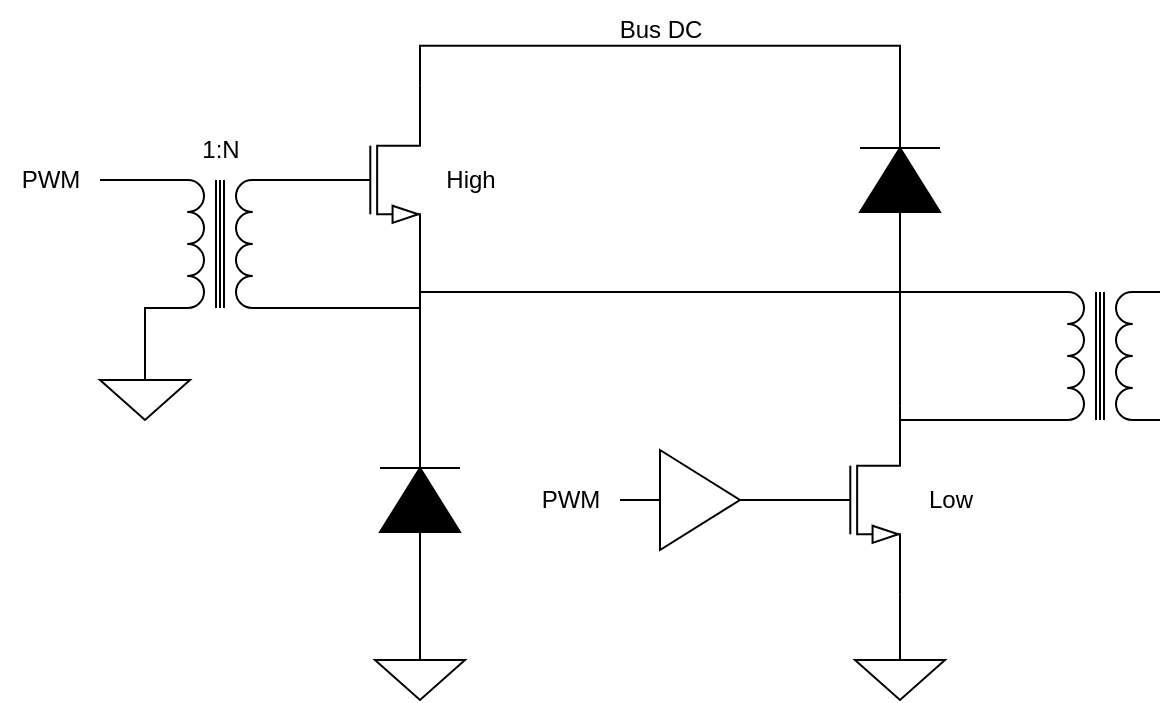 <mxfile version="20.0.4" type="device"><diagram id="5Kzk9El_u2xjRtgW0n2h" name="Page-1"><mxGraphModel dx="1422" dy="798" grid="1" gridSize="10" guides="1" tooltips="1" connect="1" arrows="1" fold="1" page="1" pageScale="1" pageWidth="827" pageHeight="1169" math="0" shadow="0"><root><mxCell id="0"/><mxCell id="1" parent="0"/><mxCell id="wRLszFz_c2FdPURNN4Ts-13" style="edgeStyle=orthogonalEdgeStyle;rounded=0;orthogonalLoop=1;jettySize=auto;html=1;exitX=1;exitY=1;exitDx=0;exitDy=0;exitPerimeter=0;entryX=0.5;entryY=0;entryDx=0;entryDy=0;entryPerimeter=0;endArrow=none;endFill=0;" edge="1" parent="1" source="wRLszFz_c2FdPURNN4Ts-2" target="wRLszFz_c2FdPURNN4Ts-12"><mxGeometry relative="1" as="geometry"/></mxCell><mxCell id="wRLszFz_c2FdPURNN4Ts-31" style="edgeStyle=orthogonalEdgeStyle;rounded=0;orthogonalLoop=1;jettySize=auto;html=1;exitX=1;exitY=0;exitDx=0;exitDy=0;exitPerimeter=0;entryX=1;entryY=1;entryDx=0;entryDy=0;entryPerimeter=0;endArrow=none;endFill=0;" edge="1" parent="1" source="wRLszFz_c2FdPURNN4Ts-2" target="wRLszFz_c2FdPURNN4Ts-29"><mxGeometry relative="1" as="geometry"><Array as="points"><mxPoint x="520" y="360"/></Array></mxGeometry></mxCell><mxCell id="wRLszFz_c2FdPURNN4Ts-2" value="" style="verticalLabelPosition=bottom;shadow=0;dashed=0;align=center;html=1;verticalAlign=top;shape=mxgraph.electrical.transistors.nmos;pointerEvents=1;" vertex="1" parent="1"><mxGeometry x="460" y="350" width="60" height="100" as="geometry"/></mxCell><mxCell id="wRLszFz_c2FdPURNN4Ts-4" style="edgeStyle=orthogonalEdgeStyle;rounded=0;orthogonalLoop=1;jettySize=auto;html=1;exitX=0;exitY=0.5;exitDx=0;exitDy=0;exitPerimeter=0;entryX=1;entryY=0;entryDx=0;entryDy=0;entryPerimeter=0;endArrow=none;endFill=0;" edge="1" parent="1" source="wRLszFz_c2FdPURNN4Ts-3" target="wRLszFz_c2FdPURNN4Ts-2"><mxGeometry relative="1" as="geometry"/></mxCell><mxCell id="wRLszFz_c2FdPURNN4Ts-3" value="" style="pointerEvents=1;fillColor=strokeColor;verticalLabelPosition=bottom;shadow=0;dashed=0;align=center;html=1;verticalAlign=top;shape=mxgraph.electrical.diodes.diode;direction=north;" vertex="1" parent="1"><mxGeometry x="500" y="200" width="40" height="80" as="geometry"/></mxCell><mxCell id="wRLszFz_c2FdPURNN4Ts-9" style="edgeStyle=orthogonalEdgeStyle;rounded=0;orthogonalLoop=1;jettySize=auto;html=1;exitX=1;exitY=1;exitDx=0;exitDy=0;exitPerimeter=0;entryX=1;entryY=0.5;entryDx=0;entryDy=0;entryPerimeter=0;endArrow=none;endFill=0;" edge="1" parent="1" source="wRLszFz_c2FdPURNN4Ts-5" target="wRLszFz_c2FdPURNN4Ts-7"><mxGeometry relative="1" as="geometry"/></mxCell><mxCell id="wRLszFz_c2FdPURNN4Ts-19" style="edgeStyle=orthogonalEdgeStyle;rounded=0;orthogonalLoop=1;jettySize=auto;html=1;exitX=0;exitY=0.5;exitDx=0;exitDy=0;exitPerimeter=0;entryX=0;entryY=0;entryDx=0;entryDy=0;entryPerimeter=0;endArrow=none;endFill=0;" edge="1" parent="1" source="wRLszFz_c2FdPURNN4Ts-5" target="wRLszFz_c2FdPURNN4Ts-17"><mxGeometry relative="1" as="geometry"/></mxCell><mxCell id="wRLszFz_c2FdPURNN4Ts-27" style="edgeStyle=orthogonalEdgeStyle;rounded=0;orthogonalLoop=1;jettySize=auto;html=1;exitX=1;exitY=0;exitDx=0;exitDy=0;exitPerimeter=0;entryX=1;entryY=0.5;entryDx=0;entryDy=0;entryPerimeter=0;endArrow=none;endFill=0;" edge="1" parent="1" source="wRLszFz_c2FdPURNN4Ts-5" target="wRLszFz_c2FdPURNN4Ts-3"><mxGeometry relative="1" as="geometry"/></mxCell><mxCell id="wRLszFz_c2FdPURNN4Ts-30" style="edgeStyle=orthogonalEdgeStyle;rounded=0;orthogonalLoop=1;jettySize=auto;html=1;exitX=1;exitY=1;exitDx=0;exitDy=0;exitPerimeter=0;entryX=0;entryY=1;entryDx=0;entryDy=0;entryPerimeter=0;endArrow=none;endFill=0;" edge="1" parent="1" source="wRLszFz_c2FdPURNN4Ts-5" target="wRLszFz_c2FdPURNN4Ts-29"><mxGeometry relative="1" as="geometry"><Array as="points"><mxPoint x="280" y="296"/></Array></mxGeometry></mxCell><mxCell id="wRLszFz_c2FdPURNN4Ts-5" value="" style="verticalLabelPosition=bottom;shadow=0;dashed=0;align=center;html=1;verticalAlign=top;shape=mxgraph.electrical.transistors.nmos;pointerEvents=1;" vertex="1" parent="1"><mxGeometry x="220" y="190" width="60" height="100" as="geometry"/></mxCell><mxCell id="wRLszFz_c2FdPURNN4Ts-11" style="edgeStyle=orthogonalEdgeStyle;rounded=0;orthogonalLoop=1;jettySize=auto;html=1;exitX=0;exitY=0.5;exitDx=0;exitDy=0;exitPerimeter=0;entryX=0.5;entryY=0;entryDx=0;entryDy=0;entryPerimeter=0;endArrow=none;endFill=0;" edge="1" parent="1" source="wRLszFz_c2FdPURNN4Ts-7" target="wRLszFz_c2FdPURNN4Ts-10"><mxGeometry relative="1" as="geometry"/></mxCell><mxCell id="wRLszFz_c2FdPURNN4Ts-7" value="" style="pointerEvents=1;fillColor=strokeColor;verticalLabelPosition=bottom;shadow=0;dashed=0;align=center;html=1;verticalAlign=top;shape=mxgraph.electrical.diodes.diode;direction=north;" vertex="1" parent="1"><mxGeometry x="260" y="360" width="40" height="80" as="geometry"/></mxCell><mxCell id="wRLszFz_c2FdPURNN4Ts-10" value="" style="pointerEvents=1;verticalLabelPosition=bottom;shadow=0;dashed=0;align=center;html=1;verticalAlign=top;shape=mxgraph.electrical.signal_sources.signal_ground;" vertex="1" parent="1"><mxGeometry x="257.5" y="470" width="45" height="30" as="geometry"/></mxCell><mxCell id="wRLszFz_c2FdPURNN4Ts-12" value="" style="pointerEvents=1;verticalLabelPosition=bottom;shadow=0;dashed=0;align=center;html=1;verticalAlign=top;shape=mxgraph.electrical.signal_sources.signal_ground;" vertex="1" parent="1"><mxGeometry x="497.5" y="470" width="45" height="30" as="geometry"/></mxCell><mxCell id="wRLszFz_c2FdPURNN4Ts-16" style="edgeStyle=orthogonalEdgeStyle;rounded=0;orthogonalLoop=1;jettySize=auto;html=1;exitX=1;exitY=0.5;exitDx=0;exitDy=0;entryX=0;entryY=0.5;entryDx=0;entryDy=0;entryPerimeter=0;endArrow=none;endFill=0;" edge="1" parent="1" source="wRLszFz_c2FdPURNN4Ts-14" target="wRLszFz_c2FdPURNN4Ts-2"><mxGeometry relative="1" as="geometry"/></mxCell><mxCell id="wRLszFz_c2FdPURNN4Ts-24" style="edgeStyle=orthogonalEdgeStyle;rounded=0;orthogonalLoop=1;jettySize=auto;html=1;exitX=0;exitY=0.5;exitDx=0;exitDy=0;endArrow=none;endFill=0;" edge="1" parent="1" source="wRLszFz_c2FdPURNN4Ts-14"><mxGeometry relative="1" as="geometry"><mxPoint x="380" y="400" as="targetPoint"/></mxGeometry></mxCell><mxCell id="wRLszFz_c2FdPURNN4Ts-14" value="" style="triangle;whiteSpace=wrap;html=1;" vertex="1" parent="1"><mxGeometry x="400" y="375" width="40" height="50" as="geometry"/></mxCell><mxCell id="wRLszFz_c2FdPURNN4Ts-20" style="edgeStyle=orthogonalEdgeStyle;rounded=0;orthogonalLoop=1;jettySize=auto;html=1;exitX=1;exitY=0;exitDx=0;exitDy=0;exitPerimeter=0;endArrow=none;endFill=0;" edge="1" parent="1" source="wRLszFz_c2FdPURNN4Ts-17"><mxGeometry relative="1" as="geometry"><mxPoint x="280" y="304" as="targetPoint"/><Array as="points"><mxPoint x="230" y="304"/><mxPoint x="230" y="304"/></Array></mxGeometry></mxCell><mxCell id="wRLszFz_c2FdPURNN4Ts-22" style="edgeStyle=orthogonalEdgeStyle;rounded=0;orthogonalLoop=1;jettySize=auto;html=1;exitX=1;exitY=1;exitDx=0;exitDy=0;exitPerimeter=0;entryX=0.5;entryY=0;entryDx=0;entryDy=0;entryPerimeter=0;endArrow=none;endFill=0;" edge="1" parent="1" source="wRLszFz_c2FdPURNN4Ts-17" target="wRLszFz_c2FdPURNN4Ts-21"><mxGeometry relative="1" as="geometry"/></mxCell><mxCell id="wRLszFz_c2FdPURNN4Ts-23" style="edgeStyle=orthogonalEdgeStyle;rounded=0;orthogonalLoop=1;jettySize=auto;html=1;exitX=0;exitY=1;exitDx=0;exitDy=0;exitPerimeter=0;endArrow=none;endFill=0;startArrow=none;startFill=0;" edge="1" parent="1" source="wRLszFz_c2FdPURNN4Ts-17"><mxGeometry relative="1" as="geometry"><mxPoint x="120" y="240" as="targetPoint"/></mxGeometry></mxCell><mxCell id="wRLszFz_c2FdPURNN4Ts-17" value="" style="pointerEvents=1;verticalLabelPosition=bottom;shadow=0;dashed=0;align=center;html=1;verticalAlign=top;shape=mxgraph.electrical.inductors.transformer_1;direction=south;" vertex="1" parent="1"><mxGeometry x="150" y="240" width="60" height="64" as="geometry"/></mxCell><mxCell id="wRLszFz_c2FdPURNN4Ts-21" value="" style="pointerEvents=1;verticalLabelPosition=bottom;shadow=0;dashed=0;align=center;html=1;verticalAlign=top;shape=mxgraph.electrical.signal_sources.signal_ground;" vertex="1" parent="1"><mxGeometry x="120" y="330" width="45" height="30" as="geometry"/></mxCell><mxCell id="wRLszFz_c2FdPURNN4Ts-25" value="PWM" style="text;html=1;align=center;verticalAlign=middle;resizable=0;points=[];autosize=1;strokeColor=none;fillColor=none;" vertex="1" parent="1"><mxGeometry x="330" y="385" width="50" height="30" as="geometry"/></mxCell><mxCell id="wRLszFz_c2FdPURNN4Ts-26" value="PWM" style="text;html=1;align=center;verticalAlign=middle;resizable=0;points=[];autosize=1;strokeColor=none;fillColor=none;" vertex="1" parent="1"><mxGeometry x="70" y="225" width="50" height="30" as="geometry"/></mxCell><mxCell id="wRLszFz_c2FdPURNN4Ts-29" value="" style="pointerEvents=1;verticalLabelPosition=bottom;shadow=0;dashed=0;align=center;html=1;verticalAlign=top;shape=mxgraph.electrical.inductors.transformer_1;direction=south;" vertex="1" parent="1"><mxGeometry x="590" y="296" width="60" height="64" as="geometry"/></mxCell><mxCell id="wRLszFz_c2FdPURNN4Ts-32" value="High" style="text;html=1;align=center;verticalAlign=middle;resizable=0;points=[];autosize=1;strokeColor=none;fillColor=none;" vertex="1" parent="1"><mxGeometry x="280" y="225" width="50" height="30" as="geometry"/></mxCell><mxCell id="wRLszFz_c2FdPURNN4Ts-33" value="Low" style="text;html=1;align=center;verticalAlign=middle;resizable=0;points=[];autosize=1;strokeColor=none;fillColor=none;" vertex="1" parent="1"><mxGeometry x="520" y="385" width="50" height="30" as="geometry"/></mxCell><mxCell id="wRLszFz_c2FdPURNN4Ts-34" value="1:N" style="text;html=1;align=center;verticalAlign=middle;resizable=0;points=[];autosize=1;strokeColor=none;fillColor=none;" vertex="1" parent="1"><mxGeometry x="160" y="210" width="40" height="30" as="geometry"/></mxCell><mxCell id="wRLszFz_c2FdPURNN4Ts-35" value="Bus DC" style="text;html=1;align=center;verticalAlign=middle;resizable=0;points=[];autosize=1;strokeColor=none;fillColor=none;" vertex="1" parent="1"><mxGeometry x="370" y="150" width="60" height="30" as="geometry"/></mxCell></root></mxGraphModel></diagram></mxfile>